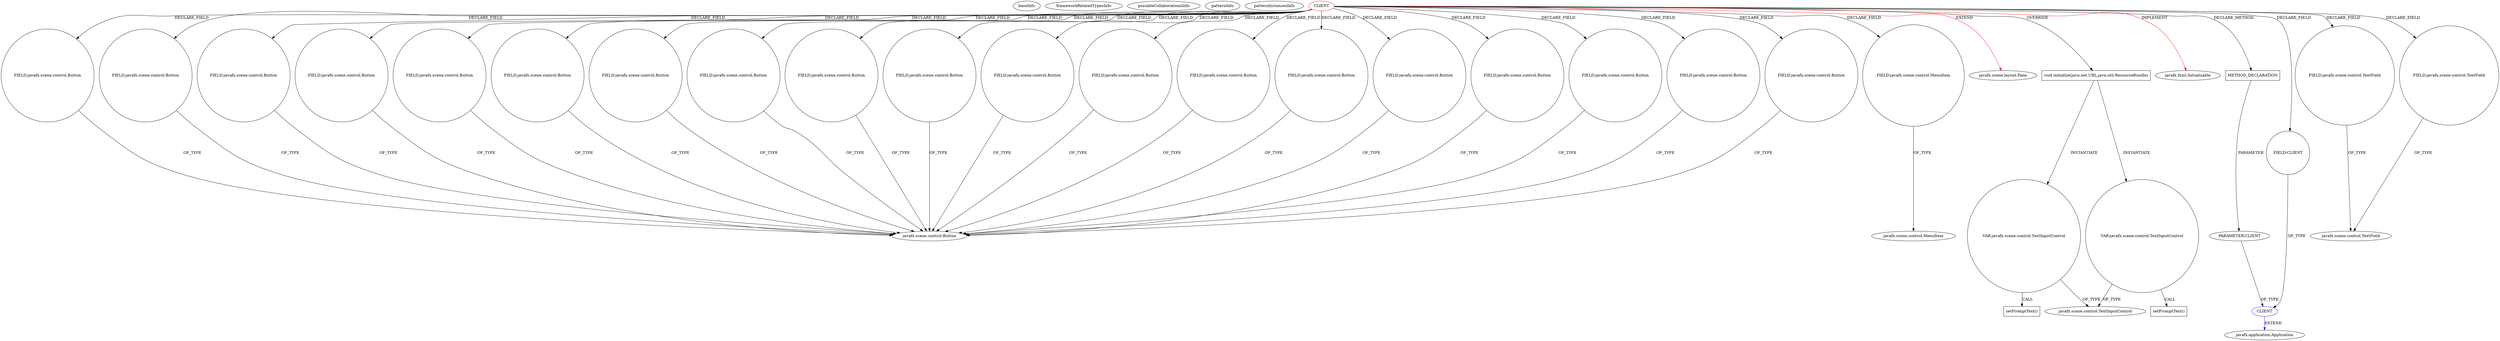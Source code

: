 digraph {
baseInfo[graphId=119,category="pattern",isAnonymous=false,possibleRelation=true]
frameworkRelatedTypesInfo[0="javafx.scene.layout.Pane",1="javafx.fxml.Initializable"]
possibleCollaborationsInfo[0="119~PARAMETER_TYPE_DECLARATION-CLIENT_METHOD_DECLARATION-FIELD_TYPE_DECLARATION-~javafx.scene.layout.Pane javafx.fxml.Initializable ~javafx.application.Application ~false~false"]
patternInfo[frequency=2.0,patternRootClient=0]
patternInstancesInfo[0="weltensturm-milca~/weltensturm-milca/milca-master/src/milca/GUI.java~GUI~4747",1="weltensturm-milca~/weltensturm-milca/milca-master/src/milca/GUIController.java~GUIController~4745"]
20[label="FIELD:javafx.scene.control.Button",vertexType="FIELD_DECLARATION",isFrameworkType=false,shape=circle]
0[label="CLIENT",vertexType="ROOT_CLIENT_CLASS_DECLARATION",isFrameworkType=false,color=red]
40[label="FIELD:javafx.scene.control.Button",vertexType="FIELD_DECLARATION",isFrameworkType=false,shape=circle]
22[label="FIELD:javafx.scene.control.Button",vertexType="FIELD_DECLARATION",isFrameworkType=false,shape=circle]
12[label="FIELD:javafx.scene.control.Button",vertexType="FIELD_DECLARATION",isFrameworkType=false,shape=circle]
34[label="FIELD:javafx.scene.control.Button",vertexType="FIELD_DECLARATION",isFrameworkType=false,shape=circle]
18[label="FIELD:javafx.scene.control.Button",vertexType="FIELD_DECLARATION",isFrameworkType=false,shape=circle]
16[label="FIELD:javafx.scene.control.Button",vertexType="FIELD_DECLARATION",isFrameworkType=false,shape=circle]
8[label="FIELD:javafx.scene.control.Button",vertexType="FIELD_DECLARATION",isFrameworkType=false,shape=circle]
14[label="FIELD:javafx.scene.control.Button",vertexType="FIELD_DECLARATION",isFrameworkType=false,shape=circle]
24[label="FIELD:javafx.scene.control.Button",vertexType="FIELD_DECLARATION",isFrameworkType=false,shape=circle]
42[label="FIELD:javafx.scene.control.Button",vertexType="FIELD_DECLARATION",isFrameworkType=false,shape=circle]
10[label="FIELD:javafx.scene.control.Button",vertexType="FIELD_DECLARATION",isFrameworkType=false,shape=circle]
32[label="FIELD:javafx.scene.control.Button",vertexType="FIELD_DECLARATION",isFrameworkType=false,shape=circle]
26[label="FIELD:javafx.scene.control.Button",vertexType="FIELD_DECLARATION",isFrameworkType=false,shape=circle]
30[label="FIELD:javafx.scene.control.Button",vertexType="FIELD_DECLARATION",isFrameworkType=false,shape=circle]
44[label="FIELD:javafx.scene.control.Button",vertexType="FIELD_DECLARATION",isFrameworkType=false,shape=circle]
50[label="FIELD:javafx.scene.control.MenuItem",vertexType="FIELD_DECLARATION",isFrameworkType=false,shape=circle]
28[label="FIELD:javafx.scene.control.Button",vertexType="FIELD_DECLARATION",isFrameworkType=false,shape=circle]
36[label="FIELD:javafx.scene.control.Button",vertexType="FIELD_DECLARATION",isFrameworkType=false,shape=circle]
38[label="FIELD:javafx.scene.control.Button",vertexType="FIELD_DECLARATION",isFrameworkType=false,shape=circle]
1[label="javafx.scene.layout.Pane",vertexType="FRAMEWORK_CLASS_TYPE",isFrameworkType=false]
5[label="FIELD:CLIENT",vertexType="FIELD_DECLARATION",isFrameworkType=false,shape=circle]
2[label="javafx.fxml.Initializable",vertexType="FRAMEWORK_INTERFACE_TYPE",isFrameworkType=false]
51[label="javafx.scene.control.MenuItem",vertexType="FRAMEWORK_CLASS_TYPE",isFrameworkType=false]
60[label="void initialize(java.net.URL,java.util.ResourceBundle)",vertexType="OVERRIDING_METHOD_DECLARATION",isFrameworkType=false,shape=box]
61[label="VAR:javafx.scene.control.TextInputControl",vertexType="VARIABLE_EXPRESION",isFrameworkType=false,shape=circle]
64[label="VAR:javafx.scene.control.TextInputControl",vertexType="VARIABLE_EXPRESION",isFrameworkType=false,shape=circle]
67[label="METHOD_DECLARATION",vertexType="CLIENT_METHOD_DECLARATION",isFrameworkType=false,shape=box]
68[label="PARAMETER:CLIENT",vertexType="PARAMETER_DECLARATION",isFrameworkType=false]
9[label="javafx.scene.control.Button",vertexType="FRAMEWORK_CLASS_TYPE",isFrameworkType=false]
63[label="javafx.scene.control.TextInputControl",vertexType="FRAMEWORK_CLASS_TYPE",isFrameworkType=false]
48[label="FIELD:javafx.scene.control.TextField",vertexType="FIELD_DECLARATION",isFrameworkType=false,shape=circle]
47[label="javafx.scene.control.TextField",vertexType="FRAMEWORK_CLASS_TYPE",isFrameworkType=false]
46[label="FIELD:javafx.scene.control.TextField",vertexType="FIELD_DECLARATION",isFrameworkType=false,shape=circle]
62[label="setPromptText()",vertexType="INSIDE_CALL",isFrameworkType=false,shape=box]
65[label="setPromptText()",vertexType="INSIDE_CALL",isFrameworkType=false,shape=box]
6[label="CLIENT",vertexType="REFERENCE_CLIENT_CLASS_DECLARATION",isFrameworkType=false,color=blue]
7[label="javafx.application.Application",vertexType="FRAMEWORK_CLASS_TYPE",isFrameworkType=false]
64->63[label="OF_TYPE"]
0->20[label="DECLARE_FIELD"]
0->40[label="DECLARE_FIELD"]
24->9[label="OF_TYPE"]
32->9[label="OF_TYPE"]
0->1[label="EXTEND",color=red]
18->9[label="OF_TYPE"]
0->48[label="DECLARE_FIELD"]
5->6[label="OF_TYPE"]
20->9[label="OF_TYPE"]
26->9[label="OF_TYPE"]
0->26[label="DECLARE_FIELD"]
34->9[label="OF_TYPE"]
0->12[label="DECLARE_FIELD"]
36->9[label="OF_TYPE"]
0->28[label="DECLARE_FIELD"]
0->42[label="DECLARE_FIELD"]
16->9[label="OF_TYPE"]
0->36[label="DECLARE_FIELD"]
10->9[label="OF_TYPE"]
30->9[label="OF_TYPE"]
42->9[label="OF_TYPE"]
0->5[label="DECLARE_FIELD"]
0->50[label="DECLARE_FIELD"]
38->9[label="OF_TYPE"]
0->22[label="DECLARE_FIELD"]
6->7[label="EXTEND",color=blue]
0->34[label="DECLARE_FIELD"]
67->68[label="PARAMETER"]
0->32[label="DECLARE_FIELD"]
60->61[label="INSTANTIATE"]
46->47[label="OF_TYPE"]
48->47[label="OF_TYPE"]
0->18[label="DECLARE_FIELD"]
0->2[label="IMPLEMENT",color=red]
14->9[label="OF_TYPE"]
0->60[label="OVERRIDE"]
40->9[label="OF_TYPE"]
12->9[label="OF_TYPE"]
61->63[label="OF_TYPE"]
0->46[label="DECLARE_FIELD"]
60->64[label="INSTANTIATE"]
0->30[label="DECLARE_FIELD"]
0->67[label="DECLARE_METHOD"]
0->24[label="DECLARE_FIELD"]
61->62[label="CALL"]
68->6[label="OF_TYPE"]
44->9[label="OF_TYPE"]
64->65[label="CALL"]
0->8[label="DECLARE_FIELD"]
0->14[label="DECLARE_FIELD"]
0->16[label="DECLARE_FIELD"]
28->9[label="OF_TYPE"]
50->51[label="OF_TYPE"]
0->44[label="DECLARE_FIELD"]
8->9[label="OF_TYPE"]
22->9[label="OF_TYPE"]
0->10[label="DECLARE_FIELD"]
0->38[label="DECLARE_FIELD"]
}
